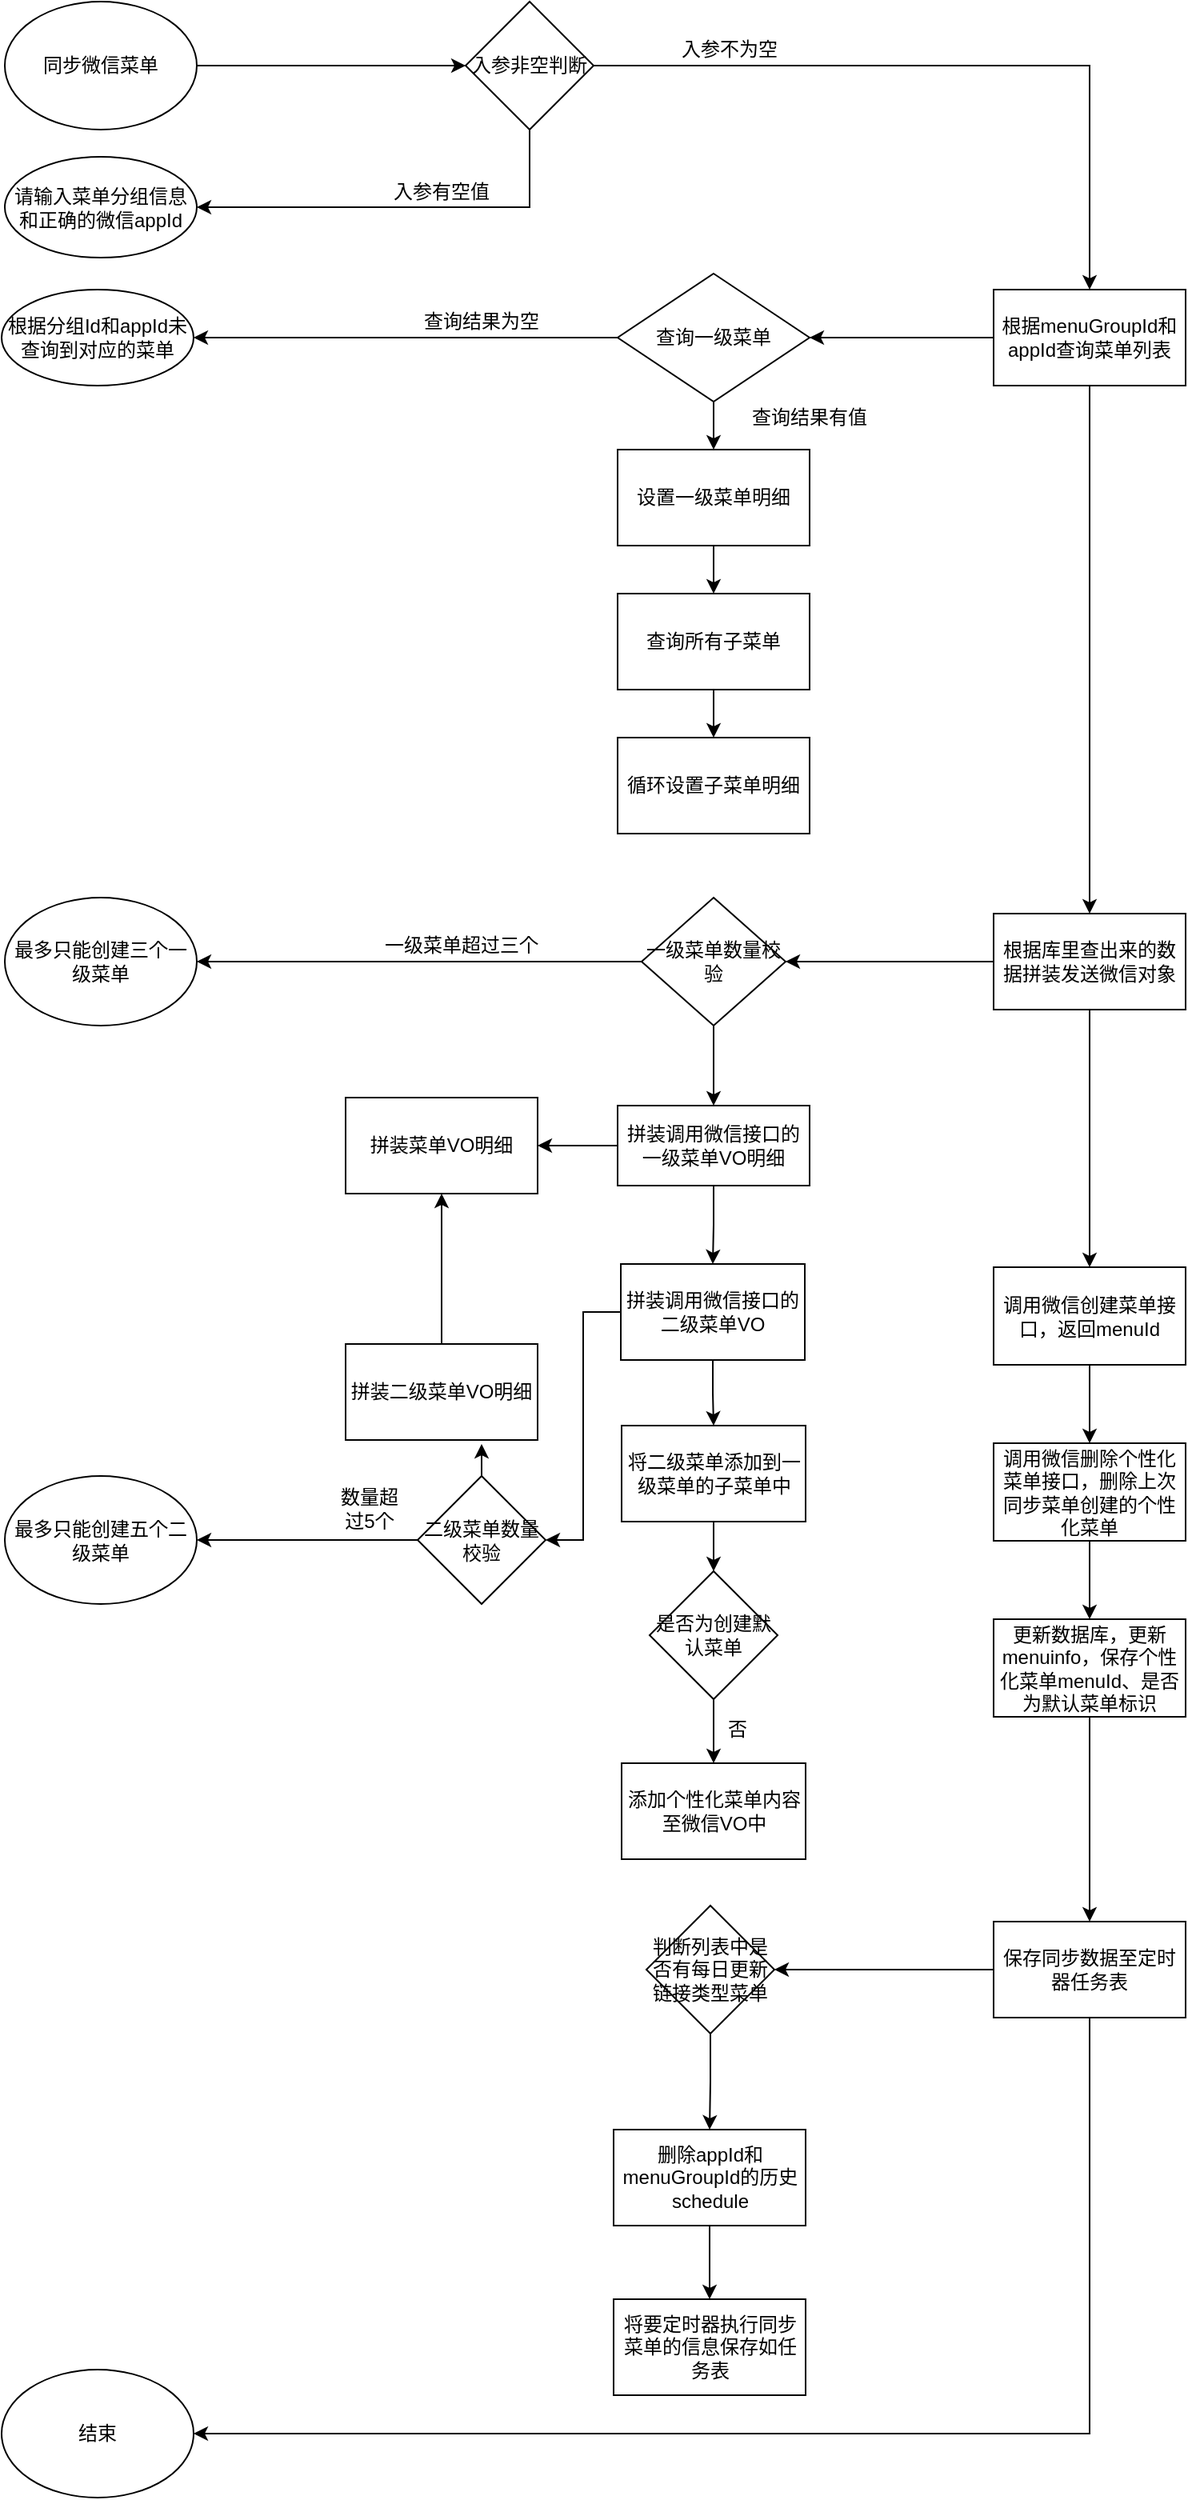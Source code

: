 <mxfile version="12.1.7" type="github" pages="1">
  <diagram id="2wywwgnPdGmNAfwlJ5xG" name="第 1 页">
    <mxGraphModel dx="1408" dy="758" grid="1" gridSize="10" guides="1" tooltips="1" connect="1" arrows="1" fold="1" page="1" pageScale="1" pageWidth="827" pageHeight="1169" math="0" shadow="0">
      <root>
        <mxCell id="0"/>
        <mxCell id="1" parent="0"/>
        <mxCell id="wN9nyht_0yyj5oyMkxLu-4" style="edgeStyle=orthogonalEdgeStyle;rounded=0;orthogonalLoop=1;jettySize=auto;html=1;" parent="1" source="wN9nyht_0yyj5oyMkxLu-1" edge="1">
          <mxGeometry relative="1" as="geometry">
            <mxPoint x="300" y="90" as="targetPoint"/>
          </mxGeometry>
        </mxCell>
        <mxCell id="wN9nyht_0yyj5oyMkxLu-1" value="同步微信菜单" style="ellipse;whiteSpace=wrap;html=1;" parent="1" vertex="1">
          <mxGeometry x="12" y="50" width="120" height="80" as="geometry"/>
        </mxCell>
        <mxCell id="wN9nyht_0yyj5oyMkxLu-8" style="edgeStyle=orthogonalEdgeStyle;rounded=0;orthogonalLoop=1;jettySize=auto;html=1;" parent="1" source="wN9nyht_0yyj5oyMkxLu-6" target="wN9nyht_0yyj5oyMkxLu-10" edge="1">
          <mxGeometry relative="1" as="geometry">
            <mxPoint x="480" y="240" as="targetPoint"/>
          </mxGeometry>
        </mxCell>
        <mxCell id="wN9nyht_0yyj5oyMkxLu-31" style="edgeStyle=orthogonalEdgeStyle;rounded=0;orthogonalLoop=1;jettySize=auto;html=1;entryX=1;entryY=0.5;entryDx=0;entryDy=0;" parent="1" source="wN9nyht_0yyj5oyMkxLu-6" target="wN9nyht_0yyj5oyMkxLu-7" edge="1">
          <mxGeometry relative="1" as="geometry">
            <Array as="points">
              <mxPoint x="340" y="179"/>
            </Array>
          </mxGeometry>
        </mxCell>
        <mxCell id="wN9nyht_0yyj5oyMkxLu-6" value="入参非空判断" style="rhombus;whiteSpace=wrap;html=1;" parent="1" vertex="1">
          <mxGeometry x="300" y="50" width="80" height="80" as="geometry"/>
        </mxCell>
        <mxCell id="wN9nyht_0yyj5oyMkxLu-7" value="请输入菜单分组信息和正确的微信appId" style="ellipse;whiteSpace=wrap;html=1;" parent="1" vertex="1">
          <mxGeometry x="12" y="147" width="120" height="63" as="geometry"/>
        </mxCell>
        <mxCell id="wN9nyht_0yyj5oyMkxLu-14" value="" style="edgeStyle=orthogonalEdgeStyle;rounded=0;orthogonalLoop=1;jettySize=auto;html=1;" parent="1" source="wN9nyht_0yyj5oyMkxLu-10" target="wN9nyht_0yyj5oyMkxLu-13" edge="1">
          <mxGeometry relative="1" as="geometry"/>
        </mxCell>
        <mxCell id="wN9nyht_0yyj5oyMkxLu-18" value="" style="edgeStyle=orthogonalEdgeStyle;rounded=0;orthogonalLoop=1;jettySize=auto;html=1;entryX=1;entryY=0.5;entryDx=0;entryDy=0;" parent="1" source="wN9nyht_0yyj5oyMkxLu-10" target="wN9nyht_0yyj5oyMkxLu-29" edge="1">
          <mxGeometry relative="1" as="geometry">
            <mxPoint x="550" y="260" as="targetPoint"/>
          </mxGeometry>
        </mxCell>
        <mxCell id="wN9nyht_0yyj5oyMkxLu-10" value="根据menuGroupId和appId查询菜单列表" style="rounded=0;whiteSpace=wrap;html=1;" parent="1" vertex="1">
          <mxGeometry x="630" y="230" width="120" height="60" as="geometry"/>
        </mxCell>
        <mxCell id="wN9nyht_0yyj5oyMkxLu-46" value="" style="edgeStyle=orthogonalEdgeStyle;rounded=0;orthogonalLoop=1;jettySize=auto;html=1;entryX=1;entryY=0.5;entryDx=0;entryDy=0;" parent="1" source="wN9nyht_0yyj5oyMkxLu-13" target="wN9nyht_0yyj5oyMkxLu-47" edge="1">
          <mxGeometry relative="1" as="geometry">
            <mxPoint x="515" y="650" as="targetPoint"/>
          </mxGeometry>
        </mxCell>
        <mxCell id="LpmhnrQVc7Ftb6weuiz1-7" style="edgeStyle=orthogonalEdgeStyle;rounded=0;orthogonalLoop=1;jettySize=auto;html=1;entryX=0.5;entryY=0;entryDx=0;entryDy=0;" edge="1" parent="1" source="wN9nyht_0yyj5oyMkxLu-13" target="wN9nyht_0yyj5oyMkxLu-19">
          <mxGeometry relative="1" as="geometry"/>
        </mxCell>
        <mxCell id="wN9nyht_0yyj5oyMkxLu-13" value="根据库里查出来的数据拼装发送微信对象" style="rounded=0;whiteSpace=wrap;html=1;" parent="1" vertex="1">
          <mxGeometry x="630" y="620" width="120" height="60" as="geometry"/>
        </mxCell>
        <mxCell id="wN9nyht_0yyj5oyMkxLu-24" value="" style="edgeStyle=orthogonalEdgeStyle;rounded=0;orthogonalLoop=1;jettySize=auto;html=1;" parent="1" source="wN9nyht_0yyj5oyMkxLu-19" target="wN9nyht_0yyj5oyMkxLu-23" edge="1">
          <mxGeometry relative="1" as="geometry"/>
        </mxCell>
        <mxCell id="wN9nyht_0yyj5oyMkxLu-19" value="调用微信创建菜单接口，返回menuId" style="rounded=0;whiteSpace=wrap;html=1;" parent="1" vertex="1">
          <mxGeometry x="630" y="841" width="120" height="61" as="geometry"/>
        </mxCell>
        <mxCell id="wN9nyht_0yyj5oyMkxLu-71" style="edgeStyle=orthogonalEdgeStyle;rounded=0;orthogonalLoop=1;jettySize=auto;html=1;entryX=0.5;entryY=0;entryDx=0;entryDy=0;" parent="1" source="wN9nyht_0yyj5oyMkxLu-23" target="wN9nyht_0yyj5oyMkxLu-25" edge="1">
          <mxGeometry relative="1" as="geometry"/>
        </mxCell>
        <mxCell id="wN9nyht_0yyj5oyMkxLu-23" value="调用微信删除个性化菜单接口，删除上次同步菜单创建的个性化菜单" style="rounded=0;whiteSpace=wrap;html=1;" parent="1" vertex="1">
          <mxGeometry x="630" y="951" width="120" height="61" as="geometry"/>
        </mxCell>
        <mxCell id="LpmhnrQVc7Ftb6weuiz1-13" style="edgeStyle=orthogonalEdgeStyle;rounded=0;orthogonalLoop=1;jettySize=auto;html=1;entryX=0.5;entryY=0;entryDx=0;entryDy=0;" edge="1" parent="1" source="wN9nyht_0yyj5oyMkxLu-25" target="LpmhnrQVc7Ftb6weuiz1-12">
          <mxGeometry relative="1" as="geometry"/>
        </mxCell>
        <mxCell id="wN9nyht_0yyj5oyMkxLu-25" value="更新数据库，更新menuinfo，保存个性化菜单menuId、是否为默认菜单标识" style="rounded=0;whiteSpace=wrap;html=1;" parent="1" vertex="1">
          <mxGeometry x="630" y="1061" width="120" height="61" as="geometry"/>
        </mxCell>
        <mxCell id="wN9nyht_0yyj5oyMkxLu-34" style="edgeStyle=orthogonalEdgeStyle;rounded=0;orthogonalLoop=1;jettySize=auto;html=1;entryX=1;entryY=0.5;entryDx=0;entryDy=0;" parent="1" source="wN9nyht_0yyj5oyMkxLu-29" target="wN9nyht_0yyj5oyMkxLu-30" edge="1">
          <mxGeometry relative="1" as="geometry"/>
        </mxCell>
        <mxCell id="wN9nyht_0yyj5oyMkxLu-39" style="edgeStyle=orthogonalEdgeStyle;rounded=0;orthogonalLoop=1;jettySize=auto;html=1;entryX=0.5;entryY=0;entryDx=0;entryDy=0;" parent="1" source="wN9nyht_0yyj5oyMkxLu-29" target="wN9nyht_0yyj5oyMkxLu-36" edge="1">
          <mxGeometry relative="1" as="geometry"/>
        </mxCell>
        <mxCell id="wN9nyht_0yyj5oyMkxLu-29" value="&lt;span style=&quot;white-space: normal&quot;&gt;查询一级菜单&lt;/span&gt;" style="rhombus;whiteSpace=wrap;html=1;" parent="1" vertex="1">
          <mxGeometry x="395" y="220" width="120" height="80" as="geometry"/>
        </mxCell>
        <mxCell id="wN9nyht_0yyj5oyMkxLu-30" value="根据分组Id和appId未查询到对应的菜单" style="ellipse;whiteSpace=wrap;html=1;" parent="1" vertex="1">
          <mxGeometry x="10" y="230" width="120" height="60" as="geometry"/>
        </mxCell>
        <mxCell id="wN9nyht_0yyj5oyMkxLu-35" value="查询结果为空" style="text;html=1;strokeColor=none;fillColor=none;align=center;verticalAlign=middle;whiteSpace=wrap;rounded=0;" parent="1" vertex="1">
          <mxGeometry x="270" y="240" width="80" height="20" as="geometry"/>
        </mxCell>
        <mxCell id="wN9nyht_0yyj5oyMkxLu-38" value="" style="edgeStyle=orthogonalEdgeStyle;rounded=0;orthogonalLoop=1;jettySize=auto;html=1;" parent="1" source="wN9nyht_0yyj5oyMkxLu-36" target="wN9nyht_0yyj5oyMkxLu-37" edge="1">
          <mxGeometry relative="1" as="geometry"/>
        </mxCell>
        <mxCell id="wN9nyht_0yyj5oyMkxLu-36" value="设置一级菜单明细" style="rounded=0;whiteSpace=wrap;html=1;" parent="1" vertex="1">
          <mxGeometry x="395" y="330" width="120" height="60" as="geometry"/>
        </mxCell>
        <mxCell id="wN9nyht_0yyj5oyMkxLu-41" value="" style="edgeStyle=orthogonalEdgeStyle;rounded=0;orthogonalLoop=1;jettySize=auto;html=1;" parent="1" source="wN9nyht_0yyj5oyMkxLu-37" target="wN9nyht_0yyj5oyMkxLu-40" edge="1">
          <mxGeometry relative="1" as="geometry"/>
        </mxCell>
        <mxCell id="wN9nyht_0yyj5oyMkxLu-37" value="查询所有子菜单" style="rounded=0;whiteSpace=wrap;html=1;" parent="1" vertex="1">
          <mxGeometry x="395" y="420" width="120" height="60" as="geometry"/>
        </mxCell>
        <mxCell id="wN9nyht_0yyj5oyMkxLu-40" value="循环设置子菜单明细" style="rounded=0;whiteSpace=wrap;html=1;" parent="1" vertex="1">
          <mxGeometry x="395" y="510" width="120" height="60" as="geometry"/>
        </mxCell>
        <mxCell id="wN9nyht_0yyj5oyMkxLu-42" value="查询结果有值" style="text;html=1;strokeColor=none;fillColor=none;align=center;verticalAlign=middle;whiteSpace=wrap;rounded=0;" parent="1" vertex="1">
          <mxGeometry x="470" y="300" width="90" height="20" as="geometry"/>
        </mxCell>
        <mxCell id="wN9nyht_0yyj5oyMkxLu-43" value="入参有空值" style="text;html=1;strokeColor=none;fillColor=none;align=center;verticalAlign=middle;whiteSpace=wrap;rounded=0;" parent="1" vertex="1">
          <mxGeometry x="250" y="159" width="70" height="20" as="geometry"/>
        </mxCell>
        <mxCell id="wN9nyht_0yyj5oyMkxLu-44" value="入参不为空" style="text;html=1;strokeColor=none;fillColor=none;align=center;verticalAlign=middle;whiteSpace=wrap;rounded=0;" parent="1" vertex="1">
          <mxGeometry x="420" y="70" width="90" height="20" as="geometry"/>
        </mxCell>
        <mxCell id="wN9nyht_0yyj5oyMkxLu-52" style="edgeStyle=orthogonalEdgeStyle;rounded=0;orthogonalLoop=1;jettySize=auto;html=1;entryX=1;entryY=0.5;entryDx=0;entryDy=0;" parent="1" source="wN9nyht_0yyj5oyMkxLu-47" target="wN9nyht_0yyj5oyMkxLu-51" edge="1">
          <mxGeometry relative="1" as="geometry"/>
        </mxCell>
        <mxCell id="wN9nyht_0yyj5oyMkxLu-57" style="edgeStyle=orthogonalEdgeStyle;rounded=0;orthogonalLoop=1;jettySize=auto;html=1;entryX=0.5;entryY=0;entryDx=0;entryDy=0;" parent="1" source="wN9nyht_0yyj5oyMkxLu-47" target="wN9nyht_0yyj5oyMkxLu-56" edge="1">
          <mxGeometry relative="1" as="geometry"/>
        </mxCell>
        <mxCell id="wN9nyht_0yyj5oyMkxLu-47" value="&lt;span style=&quot;white-space: normal&quot;&gt;一级菜单数量校验&lt;/span&gt;" style="rhombus;whiteSpace=wrap;html=1;" parent="1" vertex="1">
          <mxGeometry x="410" y="610" width="90" height="80" as="geometry"/>
        </mxCell>
        <mxCell id="wN9nyht_0yyj5oyMkxLu-51" value="最多只能创建三个一级菜单" style="ellipse;whiteSpace=wrap;html=1;" parent="1" vertex="1">
          <mxGeometry x="12" y="610" width="120" height="80" as="geometry"/>
        </mxCell>
        <mxCell id="wN9nyht_0yyj5oyMkxLu-53" value="一级菜单超过三个" style="text;html=1;strokeColor=none;fillColor=none;align=center;verticalAlign=middle;whiteSpace=wrap;rounded=0;" parent="1" vertex="1">
          <mxGeometry x="245" y="630" width="105" height="20" as="geometry"/>
        </mxCell>
        <mxCell id="wN9nyht_0yyj5oyMkxLu-61" style="edgeStyle=orthogonalEdgeStyle;rounded=0;orthogonalLoop=1;jettySize=auto;html=1;entryX=0.5;entryY=0;entryDx=0;entryDy=0;" parent="1" source="wN9nyht_0yyj5oyMkxLu-56" target="wN9nyht_0yyj5oyMkxLu-58" edge="1">
          <mxGeometry relative="1" as="geometry"/>
        </mxCell>
        <mxCell id="wN9nyht_0yyj5oyMkxLu-73" style="edgeStyle=orthogonalEdgeStyle;rounded=0;orthogonalLoop=1;jettySize=auto;html=1;entryX=1;entryY=0.5;entryDx=0;entryDy=0;" parent="1" source="wN9nyht_0yyj5oyMkxLu-56" target="wN9nyht_0yyj5oyMkxLu-72" edge="1">
          <mxGeometry relative="1" as="geometry"/>
        </mxCell>
        <mxCell id="wN9nyht_0yyj5oyMkxLu-56" value="拼装调用微信接口的一级菜单VO明细" style="rounded=0;whiteSpace=wrap;html=1;" parent="1" vertex="1">
          <mxGeometry x="395" y="740" width="120" height="50" as="geometry"/>
        </mxCell>
        <mxCell id="wN9nyht_0yyj5oyMkxLu-60" style="edgeStyle=orthogonalEdgeStyle;rounded=0;orthogonalLoop=1;jettySize=auto;html=1;entryX=1;entryY=0.5;entryDx=0;entryDy=0;" parent="1" source="wN9nyht_0yyj5oyMkxLu-58" target="wN9nyht_0yyj5oyMkxLu-59" edge="1">
          <mxGeometry relative="1" as="geometry"/>
        </mxCell>
        <mxCell id="wN9nyht_0yyj5oyMkxLu-68" value="" style="edgeStyle=orthogonalEdgeStyle;rounded=0;orthogonalLoop=1;jettySize=auto;html=1;" parent="1" source="wN9nyht_0yyj5oyMkxLu-58" target="wN9nyht_0yyj5oyMkxLu-67" edge="1">
          <mxGeometry relative="1" as="geometry"/>
        </mxCell>
        <mxCell id="wN9nyht_0yyj5oyMkxLu-58" value="拼装调用微信接口的二级菜单VO" style="rounded=0;whiteSpace=wrap;html=1;" parent="1" vertex="1">
          <mxGeometry x="397" y="839" width="115" height="60" as="geometry"/>
        </mxCell>
        <mxCell id="LpmhnrQVc7Ftb6weuiz1-8" style="edgeStyle=orthogonalEdgeStyle;rounded=0;orthogonalLoop=1;jettySize=auto;html=1;entryX=0.5;entryY=0;entryDx=0;entryDy=0;" edge="1" parent="1" source="wN9nyht_0yyj5oyMkxLu-67" target="LpmhnrQVc7Ftb6weuiz1-1">
          <mxGeometry relative="1" as="geometry"/>
        </mxCell>
        <mxCell id="wN9nyht_0yyj5oyMkxLu-67" value="将二级菜单添加到一级菜单的子菜单中" style="rounded=0;whiteSpace=wrap;html=1;" parent="1" vertex="1">
          <mxGeometry x="397.5" y="940" width="115" height="60" as="geometry"/>
        </mxCell>
        <mxCell id="wN9nyht_0yyj5oyMkxLu-69" value="添加个性化菜单内容至微信VO中" style="rounded=0;whiteSpace=wrap;html=1;" parent="1" vertex="1">
          <mxGeometry x="397.5" y="1151" width="115" height="60" as="geometry"/>
        </mxCell>
        <mxCell id="wN9nyht_0yyj5oyMkxLu-63" style="edgeStyle=orthogonalEdgeStyle;rounded=0;orthogonalLoop=1;jettySize=auto;html=1;entryX=1;entryY=0.5;entryDx=0;entryDy=0;" parent="1" source="wN9nyht_0yyj5oyMkxLu-59" target="wN9nyht_0yyj5oyMkxLu-62" edge="1">
          <mxGeometry relative="1" as="geometry"/>
        </mxCell>
        <mxCell id="wN9nyht_0yyj5oyMkxLu-75" style="edgeStyle=orthogonalEdgeStyle;rounded=0;orthogonalLoop=1;jettySize=auto;html=1;" parent="1" source="wN9nyht_0yyj5oyMkxLu-59" edge="1">
          <mxGeometry relative="1" as="geometry">
            <mxPoint x="310" y="951.5" as="targetPoint"/>
          </mxGeometry>
        </mxCell>
        <mxCell id="wN9nyht_0yyj5oyMkxLu-59" value="二级菜单数量校验" style="rhombus;whiteSpace=wrap;html=1;" parent="1" vertex="1">
          <mxGeometry x="270" y="971.5" width="80" height="80" as="geometry"/>
        </mxCell>
        <mxCell id="wN9nyht_0yyj5oyMkxLu-62" value="最多只能创建五个二级菜单" style="ellipse;whiteSpace=wrap;html=1;" parent="1" vertex="1">
          <mxGeometry x="12" y="971.5" width="120" height="80" as="geometry"/>
        </mxCell>
        <mxCell id="wN9nyht_0yyj5oyMkxLu-64" value="数量超过5个" style="text;html=1;strokeColor=none;fillColor=none;align=center;verticalAlign=middle;whiteSpace=wrap;rounded=0;" parent="1" vertex="1">
          <mxGeometry x="220" y="981.5" width="40" height="20" as="geometry"/>
        </mxCell>
        <mxCell id="wN9nyht_0yyj5oyMkxLu-76" style="edgeStyle=orthogonalEdgeStyle;rounded=0;orthogonalLoop=1;jettySize=auto;html=1;entryX=0.5;entryY=1;entryDx=0;entryDy=0;" parent="1" source="wN9nyht_0yyj5oyMkxLu-65" target="wN9nyht_0yyj5oyMkxLu-72" edge="1">
          <mxGeometry relative="1" as="geometry"/>
        </mxCell>
        <mxCell id="wN9nyht_0yyj5oyMkxLu-65" value="拼装二级菜单VO明细" style="rounded=0;whiteSpace=wrap;html=1;" parent="1" vertex="1">
          <mxGeometry x="225" y="889" width="120" height="60" as="geometry"/>
        </mxCell>
        <mxCell id="wN9nyht_0yyj5oyMkxLu-72" value="拼装菜单VO明细" style="rounded=0;whiteSpace=wrap;html=1;" parent="1" vertex="1">
          <mxGeometry x="225" y="735" width="120" height="60" as="geometry"/>
        </mxCell>
        <mxCell id="LpmhnrQVc7Ftb6weuiz1-9" style="edgeStyle=orthogonalEdgeStyle;rounded=0;orthogonalLoop=1;jettySize=auto;html=1;" edge="1" parent="1" source="LpmhnrQVc7Ftb6weuiz1-1" target="wN9nyht_0yyj5oyMkxLu-69">
          <mxGeometry relative="1" as="geometry"/>
        </mxCell>
        <mxCell id="LpmhnrQVc7Ftb6weuiz1-1" value="是否为创建默认菜单" style="rhombus;whiteSpace=wrap;html=1;" vertex="1" parent="1">
          <mxGeometry x="415" y="1031" width="80" height="80" as="geometry"/>
        </mxCell>
        <mxCell id="LpmhnrQVc7Ftb6weuiz1-10" value="否" style="text;html=1;strokeColor=none;fillColor=none;align=center;verticalAlign=middle;whiteSpace=wrap;rounded=0;" vertex="1" parent="1">
          <mxGeometry x="450" y="1120" width="40" height="20" as="geometry"/>
        </mxCell>
        <mxCell id="LpmhnrQVc7Ftb6weuiz1-16" style="edgeStyle=orthogonalEdgeStyle;rounded=0;orthogonalLoop=1;jettySize=auto;html=1;entryX=0.5;entryY=0;entryDx=0;entryDy=0;" edge="1" parent="1" source="LpmhnrQVc7Ftb6weuiz1-11" target="LpmhnrQVc7Ftb6weuiz1-15">
          <mxGeometry relative="1" as="geometry"/>
        </mxCell>
        <mxCell id="LpmhnrQVc7Ftb6weuiz1-11" value="判断列表中是否有每日更新链接类型菜单" style="rhombus;whiteSpace=wrap;html=1;" vertex="1" parent="1">
          <mxGeometry x="413" y="1240" width="80" height="80" as="geometry"/>
        </mxCell>
        <mxCell id="LpmhnrQVc7Ftb6weuiz1-14" style="edgeStyle=orthogonalEdgeStyle;rounded=0;orthogonalLoop=1;jettySize=auto;html=1;" edge="1" parent="1" source="LpmhnrQVc7Ftb6weuiz1-12" target="LpmhnrQVc7Ftb6weuiz1-11">
          <mxGeometry relative="1" as="geometry"/>
        </mxCell>
        <mxCell id="LpmhnrQVc7Ftb6weuiz1-18" style="edgeStyle=orthogonalEdgeStyle;rounded=0;orthogonalLoop=1;jettySize=auto;html=1;entryX=1;entryY=0.5;entryDx=0;entryDy=0;exitX=0.5;exitY=1;exitDx=0;exitDy=0;" edge="1" parent="1" source="LpmhnrQVc7Ftb6weuiz1-12" target="LpmhnrQVc7Ftb6weuiz1-17">
          <mxGeometry relative="1" as="geometry"/>
        </mxCell>
        <mxCell id="LpmhnrQVc7Ftb6weuiz1-12" value="保存同步数据至定时器任务表" style="rounded=0;whiteSpace=wrap;html=1;" vertex="1" parent="1">
          <mxGeometry x="630" y="1250" width="120" height="60" as="geometry"/>
        </mxCell>
        <mxCell id="LpmhnrQVc7Ftb6weuiz1-20" value="" style="edgeStyle=orthogonalEdgeStyle;rounded=0;orthogonalLoop=1;jettySize=auto;html=1;" edge="1" parent="1" source="LpmhnrQVc7Ftb6weuiz1-15" target="LpmhnrQVc7Ftb6weuiz1-19">
          <mxGeometry relative="1" as="geometry"/>
        </mxCell>
        <mxCell id="LpmhnrQVc7Ftb6weuiz1-15" value="删除appId和menuGroupId的历史schedule" style="rounded=0;whiteSpace=wrap;html=1;" vertex="1" parent="1">
          <mxGeometry x="392.5" y="1380" width="120" height="60" as="geometry"/>
        </mxCell>
        <mxCell id="LpmhnrQVc7Ftb6weuiz1-19" value="将要定时器执行同步菜单的信息保存如任务表" style="rounded=0;whiteSpace=wrap;html=1;" vertex="1" parent="1">
          <mxGeometry x="392.5" y="1486" width="120" height="60" as="geometry"/>
        </mxCell>
        <mxCell id="LpmhnrQVc7Ftb6weuiz1-17" value="结束" style="ellipse;whiteSpace=wrap;html=1;" vertex="1" parent="1">
          <mxGeometry x="10" y="1530" width="120" height="80" as="geometry"/>
        </mxCell>
      </root>
    </mxGraphModel>
  </diagram>
</mxfile>
